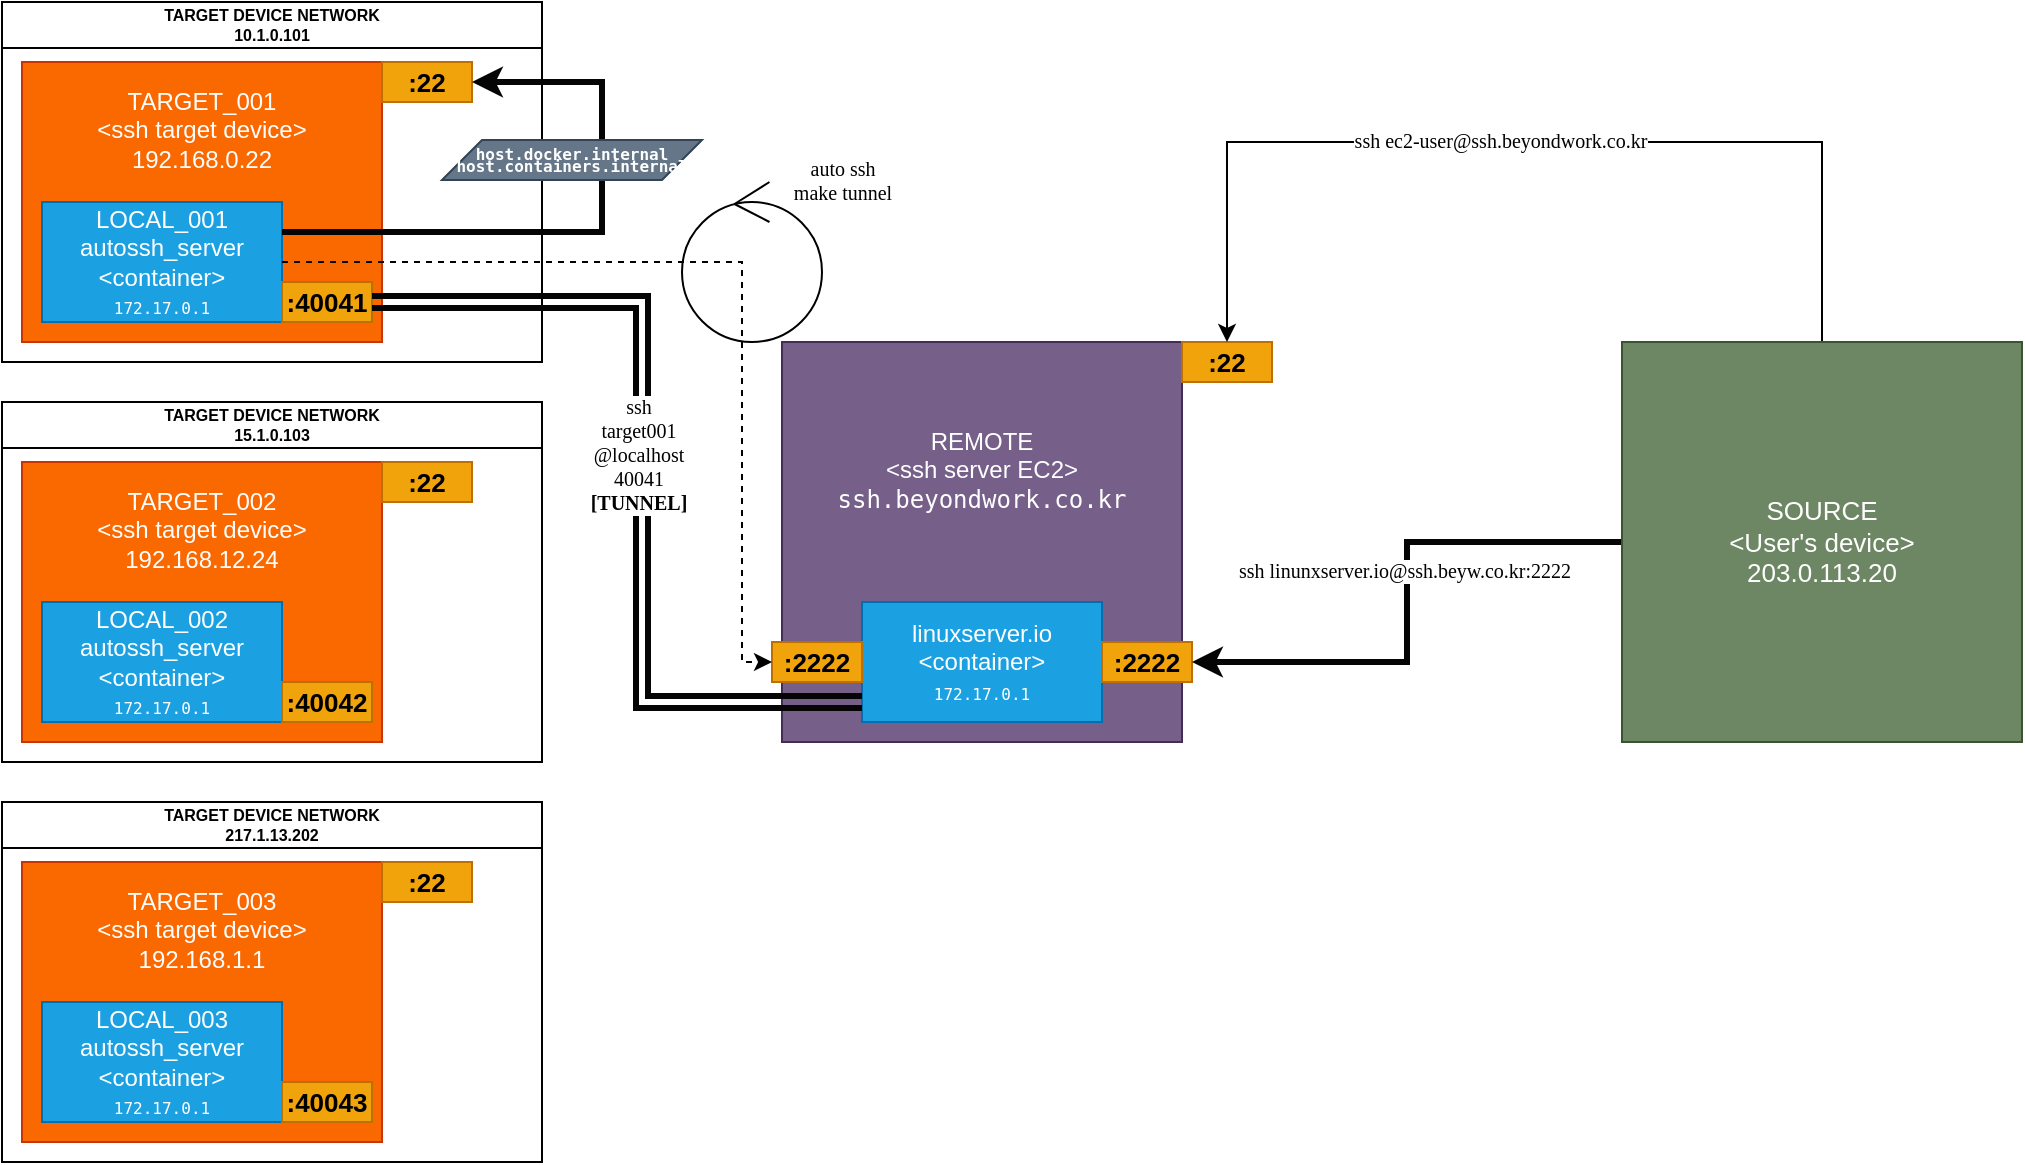 <mxfile version="17.4.5" type="github">
  <diagram id="cvPari_scO-0o2VpbSEQ" name="Page-1">
    <mxGraphModel dx="1422" dy="774" grid="1" gridSize="10" guides="1" tooltips="1" connect="1" arrows="1" fold="1" page="1" pageScale="1" pageWidth="1169" pageHeight="827" math="0" shadow="0">
      <root>
        <mxCell id="0" />
        <mxCell id="1" parent="0" />
        <mxCell id="Kf_rUcnBpeBRhKQZt0No-1" value="REMOTE&lt;br&gt;&amp;lt;ssh server EC2&amp;gt;&lt;br&gt;&lt;code&gt;ssh.beyondwork.co.kr&lt;br&gt;&lt;/code&gt;&lt;br&gt;&lt;br&gt;&lt;br&gt;&lt;br&gt;&lt;br&gt;" style="whiteSpace=wrap;html=1;aspect=fixed;fillColor=#76608a;strokeColor=#432D57;fontColor=#ffffff;" parent="1" vertex="1">
          <mxGeometry x="470" y="300" width="200" height="200" as="geometry" />
        </mxCell>
        <mxCell id="Kf_rUcnBpeBRhKQZt0No-2" value="linuxserver.io&lt;br&gt;&amp;lt;container&amp;gt;&lt;br&gt;&lt;code&gt;&lt;font style=&quot;font-size: 8px&quot;&gt;172.17.0.1&lt;/font&gt;&lt;/code&gt;" style="rounded=0;whiteSpace=wrap;html=1;fillColor=#1ba1e2;strokeColor=#006EAF;fontColor=#ffffff;" parent="1" vertex="1">
          <mxGeometry x="510" y="430" width="120" height="60" as="geometry" />
        </mxCell>
        <mxCell id="Kf_rUcnBpeBRhKQZt0No-6" value="TARGET DEVICE NETWORK&#xa;10.1.0.101" style="swimlane;fontSize=8;" parent="1" vertex="1">
          <mxGeometry x="80" y="130" width="270" height="180" as="geometry" />
        </mxCell>
        <mxCell id="Kf_rUcnBpeBRhKQZt0No-3" value="&lt;span style=&quot;color: rgb(255 , 255 , 255) ; font-size: 12px&quot;&gt;TARGET_001&lt;br&gt;&amp;lt;ssh target device&amp;gt;&lt;br&gt;192.168.0.22&lt;br&gt;&lt;br&gt;&lt;br&gt;&lt;br&gt;&lt;br&gt;&lt;br&gt;&lt;/span&gt;" style="whiteSpace=wrap;html=1;fontSize=8;fillColor=#fa6800;fontColor=#000000;strokeColor=#C73500;" parent="Kf_rUcnBpeBRhKQZt0No-6" vertex="1">
          <mxGeometry x="10" y="30" width="180" height="140" as="geometry" />
        </mxCell>
        <mxCell id="Kf_rUcnBpeBRhKQZt0No-7" value="LOCAL_001&lt;br&gt;autossh_server&lt;br&gt;&amp;lt;container&amp;gt;&lt;br&gt;&lt;font face=&quot;monospace&quot;&gt;&lt;span style=&quot;font-size: 8px&quot;&gt;172.17.0.1&lt;/span&gt;&lt;/font&gt;" style="rounded=0;whiteSpace=wrap;html=1;fillColor=#1ba1e2;strokeColor=#006EAF;fontColor=#ffffff;" parent="Kf_rUcnBpeBRhKQZt0No-6" vertex="1">
          <mxGeometry x="20" y="100" width="120" height="60" as="geometry" />
        </mxCell>
        <mxCell id="Kf_rUcnBpeBRhKQZt0No-12" value="&lt;b&gt;&lt;font style=&quot;font-size: 13px&quot;&gt;:40041&lt;br&gt;&lt;/font&gt;&lt;/b&gt;" style="whiteSpace=wrap;html=1;fontSize=8;fillColor=#f0a30a;fontColor=#000000;strokeColor=#BD7000;" parent="Kf_rUcnBpeBRhKQZt0No-6" vertex="1">
          <mxGeometry x="140" y="140" width="45" height="20" as="geometry" />
        </mxCell>
        <mxCell id="Kf_rUcnBpeBRhKQZt0No-14" value="&lt;b&gt;&lt;font style=&quot;font-size: 13px&quot;&gt;:22&lt;br&gt;&lt;/font&gt;&lt;/b&gt;" style="whiteSpace=wrap;html=1;fontSize=8;fillColor=#f0a30a;fontColor=#000000;strokeColor=#BD7000;" parent="Kf_rUcnBpeBRhKQZt0No-6" vertex="1">
          <mxGeometry x="190" y="30" width="45" height="20" as="geometry" />
        </mxCell>
        <mxCell id="Kf_rUcnBpeBRhKQZt0No-43" style="edgeStyle=orthogonalEdgeStyle;rounded=0;sketch=0;jumpStyle=none;jumpSize=10;orthogonalLoop=1;jettySize=auto;html=1;exitX=1;exitY=0.25;exitDx=0;exitDy=0;fontFamily=Verdana;fontSize=10;strokeColor=#050505;strokeWidth=3;" parent="Kf_rUcnBpeBRhKQZt0No-6" source="Kf_rUcnBpeBRhKQZt0No-7" target="Kf_rUcnBpeBRhKQZt0No-14" edge="1">
          <mxGeometry relative="1" as="geometry">
            <mxPoint x="280" y="40" as="targetPoint" />
            <Array as="points">
              <mxPoint x="300" y="115" />
              <mxPoint x="300" y="40" />
            </Array>
          </mxGeometry>
        </mxCell>
        <mxCell id="Kf_rUcnBpeBRhKQZt0No-10" value="&lt;b&gt;&lt;font style=&quot;font-size: 13px&quot;&gt;:2222&lt;br&gt;&lt;/font&gt;&lt;/b&gt;" style="whiteSpace=wrap;html=1;fontSize=8;fillColor=#f0a30a;fontColor=#000000;strokeColor=#BD7000;" parent="1" vertex="1">
          <mxGeometry x="630" y="450" width="45" height="20" as="geometry" />
        </mxCell>
        <mxCell id="Kf_rUcnBpeBRhKQZt0No-15" value="&lt;b&gt;&lt;font style=&quot;font-size: 13px&quot;&gt;:22&lt;br&gt;&lt;/font&gt;&lt;/b&gt;" style="whiteSpace=wrap;html=1;fontSize=8;fillColor=#f0a30a;fontColor=#000000;strokeColor=#BD7000;" parent="1" vertex="1">
          <mxGeometry x="670" y="300" width="45" height="20" as="geometry" />
        </mxCell>
        <mxCell id="Kf_rUcnBpeBRhKQZt0No-26" style="edgeStyle=orthogonalEdgeStyle;rounded=0;orthogonalLoop=1;jettySize=auto;html=1;entryX=1;entryY=0.5;entryDx=0;entryDy=0;fontSize=13;strokeWidth=3;strokeColor=#050505;jumpStyle=none;sketch=0;jumpSize=10;" parent="1" source="Kf_rUcnBpeBRhKQZt0No-16" target="Kf_rUcnBpeBRhKQZt0No-10" edge="1">
          <mxGeometry relative="1" as="geometry" />
        </mxCell>
        <mxCell id="Kf_rUcnBpeBRhKQZt0No-45" value="ssh linunxserver.io@ssh.beyw.co.kr:2222" style="edgeLabel;html=1;align=center;verticalAlign=middle;resizable=0;points=[];fontSize=10;fontFamily=Verdana;" parent="Kf_rUcnBpeBRhKQZt0No-26" vertex="1" connectable="0">
          <mxGeometry x="-0.119" y="-2" relative="1" as="geometry">
            <mxPoint as="offset" />
          </mxGeometry>
        </mxCell>
        <mxCell id="Kf_rUcnBpeBRhKQZt0No-39" style="edgeStyle=orthogonalEdgeStyle;rounded=0;orthogonalLoop=1;jettySize=auto;html=1;exitX=0.5;exitY=0;exitDx=0;exitDy=0;entryX=0.5;entryY=0;entryDx=0;entryDy=0;fontSize=13;" parent="1" source="Kf_rUcnBpeBRhKQZt0No-16" target="Kf_rUcnBpeBRhKQZt0No-15" edge="1">
          <mxGeometry relative="1" as="geometry">
            <Array as="points">
              <mxPoint x="990" y="200" />
              <mxPoint x="693" y="200" />
            </Array>
          </mxGeometry>
        </mxCell>
        <mxCell id="Kf_rUcnBpeBRhKQZt0No-40" value="&lt;font face=&quot;Verdana&quot; style=&quot;font-size: 10px&quot;&gt;ssh ec2-user@ssh.beyondwork.co.kr&lt;/font&gt;" style="edgeLabel;html=1;align=center;verticalAlign=middle;resizable=0;points=[];fontSize=13;" parent="Kf_rUcnBpeBRhKQZt0No-39" vertex="1" connectable="0">
          <mxGeometry x="0.052" y="-2" relative="1" as="geometry">
            <mxPoint as="offset" />
          </mxGeometry>
        </mxCell>
        <mxCell id="Kf_rUcnBpeBRhKQZt0No-16" value="SOURCE&lt;br&gt;&amp;lt;User&#39;s device&amp;gt;&lt;br&gt;203.0.113.20" style="whiteSpace=wrap;html=1;aspect=fixed;fontSize=13;fillColor=#6d8764;fontColor=#ffffff;strokeColor=#3A5431;" parent="1" vertex="1">
          <mxGeometry x="890" y="300" width="200" height="200" as="geometry" />
        </mxCell>
        <mxCell id="Kf_rUcnBpeBRhKQZt0No-42" style="edgeStyle=orthogonalEdgeStyle;rounded=0;sketch=0;jumpStyle=none;jumpSize=10;orthogonalLoop=1;jettySize=auto;html=1;fontFamily=Verdana;fontSize=10;strokeColor=#050505;strokeWidth=3;entryX=1;entryY=0.5;entryDx=0;entryDy=0;shape=link;" parent="1" source="Kf_rUcnBpeBRhKQZt0No-2" target="Kf_rUcnBpeBRhKQZt0No-12" edge="1">
          <mxGeometry relative="1" as="geometry">
            <mxPoint x="410" y="460" as="targetPoint" />
            <mxPoint x="450" y="470" as="sourcePoint" />
            <Array as="points">
              <mxPoint x="400" y="480" />
              <mxPoint x="400" y="280" />
            </Array>
          </mxGeometry>
        </mxCell>
        <mxCell id="Kf_rUcnBpeBRhKQZt0No-46" value="ssh&lt;br&gt;target001&lt;br&gt;@localhost&lt;br&gt;40041&lt;br&gt;&lt;b&gt;[TUNNEL]&lt;/b&gt;" style="edgeLabel;html=1;align=center;verticalAlign=middle;resizable=0;points=[];fontSize=10;fontFamily=Verdana;" parent="Kf_rUcnBpeBRhKQZt0No-42" vertex="1" connectable="0">
          <mxGeometry x="0.053" y="2" relative="1" as="geometry">
            <mxPoint as="offset" />
          </mxGeometry>
        </mxCell>
        <mxCell id="Kf_rUcnBpeBRhKQZt0No-17" value="&lt;b&gt;&lt;font style=&quot;font-size: 13px&quot;&gt;:2222&lt;br&gt;&lt;/font&gt;&lt;/b&gt;" style="whiteSpace=wrap;html=1;fontSize=8;fillColor=#f0a30a;fontColor=#000000;strokeColor=#BD7000;" parent="1" vertex="1">
          <mxGeometry x="465" y="450" width="45" height="20" as="geometry" />
        </mxCell>
        <mxCell id="Kf_rUcnBpeBRhKQZt0No-18" value="&lt;p style=&quot;line-height: 0.7 ; font-size: 8px&quot;&gt;&lt;b style=&quot;font-family: monospace&quot;&gt;host.docker.internal&lt;br&gt;&lt;/b&gt;&lt;span style=&quot;font-family: monospace&quot;&gt;&lt;b&gt;host.containers.internal&lt;/b&gt;&lt;/span&gt;&lt;/p&gt;" style="shape=parallelogram;perimeter=parallelogramPerimeter;whiteSpace=wrap;html=1;fixedSize=1;fontSize=13;fillColor=#647687;fontColor=#ffffff;strokeColor=#314354;" parent="1" vertex="1">
          <mxGeometry x="300" y="199" width="130" height="20" as="geometry" />
        </mxCell>
        <mxCell id="Kf_rUcnBpeBRhKQZt0No-27" value="TARGET DEVICE NETWORK&#xa;15.1.0.103" style="swimlane;fontSize=8;" parent="1" vertex="1">
          <mxGeometry x="80" y="330" width="270" height="180" as="geometry" />
        </mxCell>
        <mxCell id="Kf_rUcnBpeBRhKQZt0No-28" value="&lt;span style=&quot;color: rgb(255 , 255 , 255) ; font-size: 12px&quot;&gt;TARGET_002&lt;br&gt;&amp;lt;ssh target device&amp;gt;&lt;br&gt;192.168.12.24&lt;br&gt;&lt;br&gt;&lt;br&gt;&lt;br&gt;&lt;br&gt;&lt;br&gt;&lt;/span&gt;" style="whiteSpace=wrap;html=1;fontSize=8;fillColor=#fa6800;fontColor=#000000;strokeColor=#C73500;" parent="Kf_rUcnBpeBRhKQZt0No-27" vertex="1">
          <mxGeometry x="10" y="30" width="180" height="140" as="geometry" />
        </mxCell>
        <mxCell id="Kf_rUcnBpeBRhKQZt0No-29" value="LOCAL_002&lt;br&gt;autossh_server&lt;br&gt;&amp;lt;container&amp;gt;&lt;br&gt;&lt;font face=&quot;monospace&quot;&gt;&lt;span style=&quot;font-size: 8px&quot;&gt;172.17.0.1&lt;/span&gt;&lt;/font&gt;" style="rounded=0;whiteSpace=wrap;html=1;fillColor=#1ba1e2;strokeColor=#006EAF;fontColor=#ffffff;" parent="Kf_rUcnBpeBRhKQZt0No-27" vertex="1">
          <mxGeometry x="20" y="100" width="120" height="60" as="geometry" />
        </mxCell>
        <mxCell id="Kf_rUcnBpeBRhKQZt0No-30" value="&lt;b&gt;&lt;font style=&quot;font-size: 13px&quot;&gt;:40042&lt;br&gt;&lt;/font&gt;&lt;/b&gt;" style="whiteSpace=wrap;html=1;fontSize=8;fillColor=#f0a30a;fontColor=#000000;strokeColor=#BD7000;" parent="Kf_rUcnBpeBRhKQZt0No-27" vertex="1">
          <mxGeometry x="140" y="140" width="45" height="20" as="geometry" />
        </mxCell>
        <mxCell id="Kf_rUcnBpeBRhKQZt0No-31" value="&lt;b&gt;&lt;font style=&quot;font-size: 13px&quot;&gt;:22&lt;br&gt;&lt;/font&gt;&lt;/b&gt;" style="whiteSpace=wrap;html=1;fontSize=8;fillColor=#f0a30a;fontColor=#000000;strokeColor=#BD7000;" parent="Kf_rUcnBpeBRhKQZt0No-27" vertex="1">
          <mxGeometry x="190" y="30" width="45" height="20" as="geometry" />
        </mxCell>
        <mxCell id="Kf_rUcnBpeBRhKQZt0No-32" value="TARGET DEVICE NETWORK&#xa;217.1.13.202" style="swimlane;fontSize=8;" parent="1" vertex="1">
          <mxGeometry x="80" y="530" width="270" height="180" as="geometry" />
        </mxCell>
        <mxCell id="Kf_rUcnBpeBRhKQZt0No-33" value="&lt;span style=&quot;color: rgb(255 , 255 , 255) ; font-size: 12px&quot;&gt;TARGET_003&lt;br&gt;&amp;lt;ssh target device&amp;gt;&lt;br&gt;192.168.1.1&lt;br&gt;&lt;br&gt;&lt;br&gt;&lt;br&gt;&lt;br&gt;&lt;br&gt;&lt;/span&gt;" style="whiteSpace=wrap;html=1;fontSize=8;fillColor=#fa6800;fontColor=#000000;strokeColor=#C73500;" parent="Kf_rUcnBpeBRhKQZt0No-32" vertex="1">
          <mxGeometry x="10" y="30" width="180" height="140" as="geometry" />
        </mxCell>
        <mxCell id="Kf_rUcnBpeBRhKQZt0No-34" value="LOCAL_003&lt;br&gt;autossh_server&lt;br&gt;&amp;lt;container&amp;gt;&lt;br&gt;&lt;font face=&quot;monospace&quot;&gt;&lt;span style=&quot;font-size: 8px&quot;&gt;172.17.0.1&lt;/span&gt;&lt;/font&gt;" style="rounded=0;whiteSpace=wrap;html=1;fillColor=#1ba1e2;strokeColor=#006EAF;fontColor=#ffffff;" parent="Kf_rUcnBpeBRhKQZt0No-32" vertex="1">
          <mxGeometry x="20" y="100" width="120" height="60" as="geometry" />
        </mxCell>
        <mxCell id="Kf_rUcnBpeBRhKQZt0No-35" value="&lt;b&gt;&lt;font style=&quot;font-size: 13px&quot;&gt;:40043&lt;br&gt;&lt;/font&gt;&lt;/b&gt;" style="whiteSpace=wrap;html=1;fontSize=8;fillColor=#f0a30a;fontColor=#000000;strokeColor=#BD7000;" parent="Kf_rUcnBpeBRhKQZt0No-32" vertex="1">
          <mxGeometry x="140" y="140" width="45" height="20" as="geometry" />
        </mxCell>
        <mxCell id="Kf_rUcnBpeBRhKQZt0No-36" value="&lt;b&gt;&lt;font style=&quot;font-size: 13px&quot;&gt;:22&lt;br&gt;&lt;/font&gt;&lt;/b&gt;" style="whiteSpace=wrap;html=1;fontSize=8;fillColor=#f0a30a;fontColor=#000000;strokeColor=#BD7000;" parent="Kf_rUcnBpeBRhKQZt0No-32" vertex="1">
          <mxGeometry x="190" y="30" width="45" height="20" as="geometry" />
        </mxCell>
        <mxCell id="Kf_rUcnBpeBRhKQZt0No-37" style="edgeStyle=orthogonalEdgeStyle;rounded=0;orthogonalLoop=1;jettySize=auto;html=1;exitX=1;exitY=0.5;exitDx=0;exitDy=0;entryX=0;entryY=0.5;entryDx=0;entryDy=0;fontSize=13;dashed=1;" parent="1" source="Kf_rUcnBpeBRhKQZt0No-7" target="Kf_rUcnBpeBRhKQZt0No-17" edge="1">
          <mxGeometry relative="1" as="geometry">
            <Array as="points">
              <mxPoint x="450" y="260" />
              <mxPoint x="450" y="460" />
            </Array>
          </mxGeometry>
        </mxCell>
        <mxCell id="Kf_rUcnBpeBRhKQZt0No-41" value="" style="ellipse;shape=umlControl;whiteSpace=wrap;html=1;fontFamily=Verdana;fontSize=10;fillColor=none;" parent="1" vertex="1">
          <mxGeometry x="420" y="220" width="70" height="80" as="geometry" />
        </mxCell>
        <mxCell id="Kf_rUcnBpeBRhKQZt0No-44" value="auto ssh &lt;br&gt;make tunnel" style="text;html=1;align=center;verticalAlign=middle;resizable=0;points=[];autosize=1;strokeColor=none;fillColor=none;fontSize=10;fontFamily=Verdana;" parent="1" vertex="1">
          <mxGeometry x="460" y="204" width="80" height="30" as="geometry" />
        </mxCell>
      </root>
    </mxGraphModel>
  </diagram>
</mxfile>
